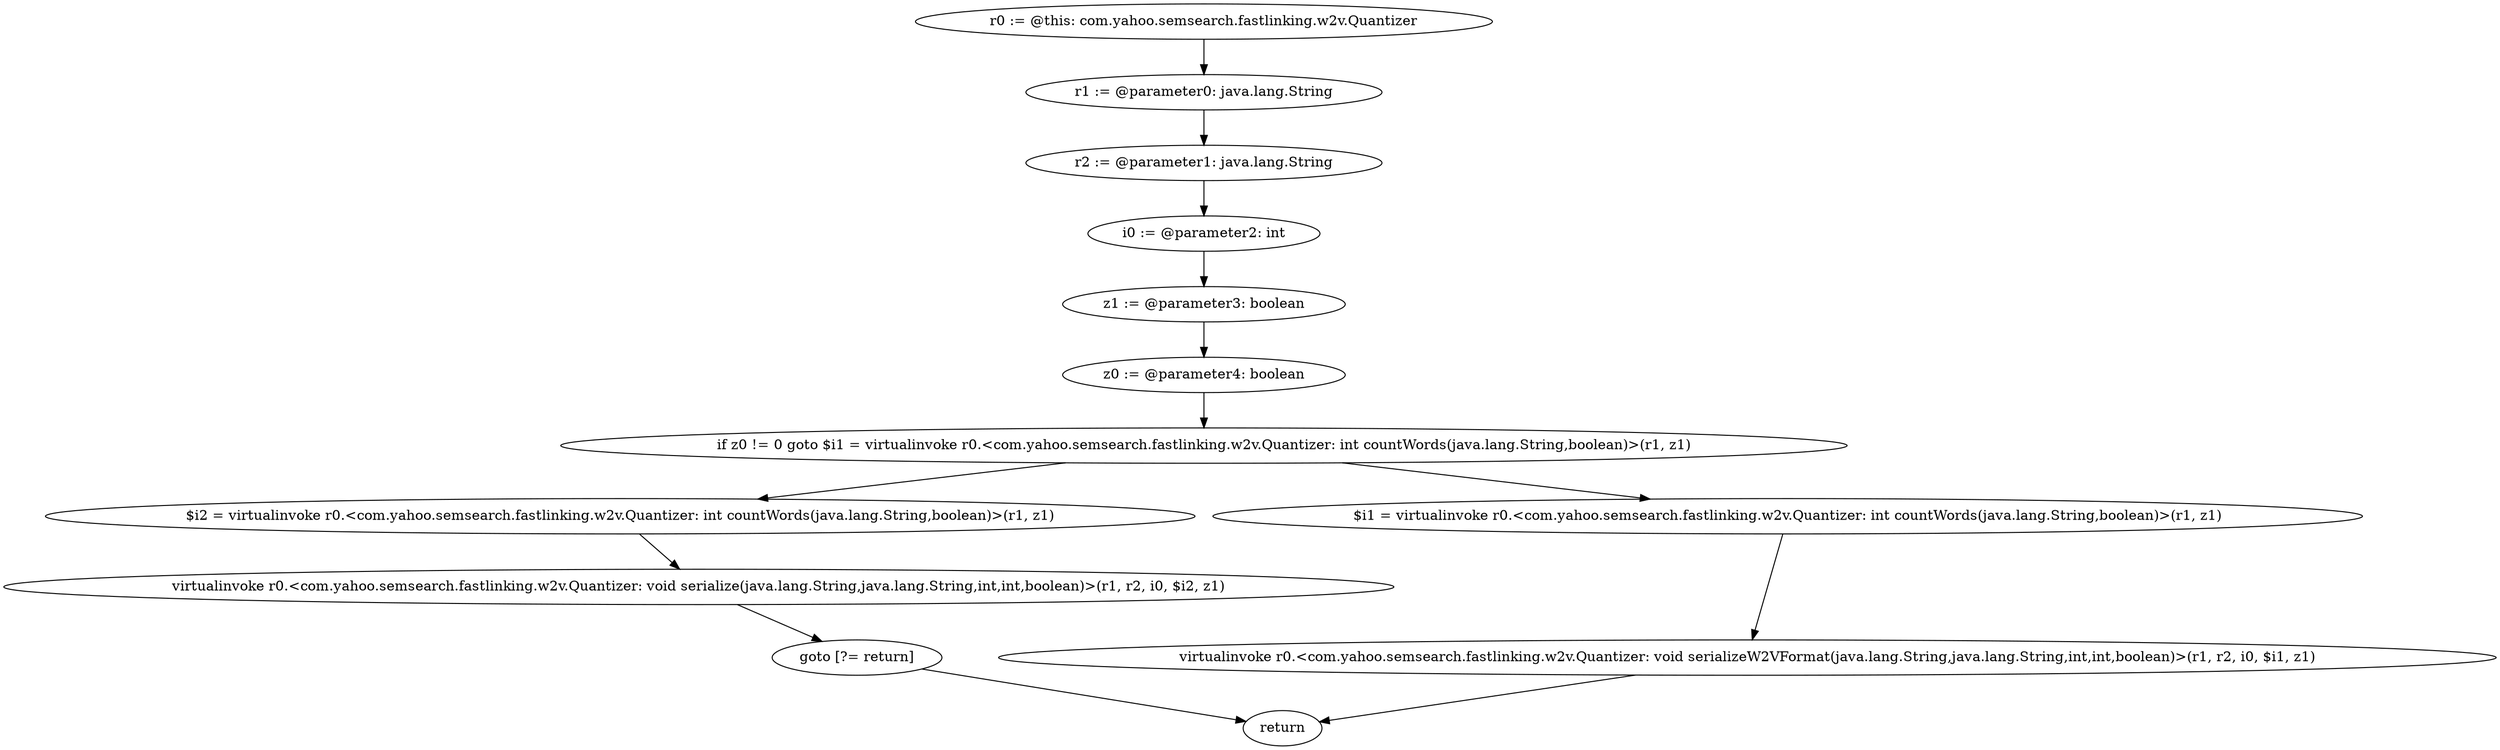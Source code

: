 digraph "unitGraph" {
    "r0 := @this: com.yahoo.semsearch.fastlinking.w2v.Quantizer"
    "r1 := @parameter0: java.lang.String"
    "r2 := @parameter1: java.lang.String"
    "i0 := @parameter2: int"
    "z1 := @parameter3: boolean"
    "z0 := @parameter4: boolean"
    "if z0 != 0 goto $i1 = virtualinvoke r0.<com.yahoo.semsearch.fastlinking.w2v.Quantizer: int countWords(java.lang.String,boolean)>(r1, z1)"
    "$i2 = virtualinvoke r0.<com.yahoo.semsearch.fastlinking.w2v.Quantizer: int countWords(java.lang.String,boolean)>(r1, z1)"
    "virtualinvoke r0.<com.yahoo.semsearch.fastlinking.w2v.Quantizer: void serialize(java.lang.String,java.lang.String,int,int,boolean)>(r1, r2, i0, $i2, z1)"
    "goto [?= return]"
    "$i1 = virtualinvoke r0.<com.yahoo.semsearch.fastlinking.w2v.Quantizer: int countWords(java.lang.String,boolean)>(r1, z1)"
    "virtualinvoke r0.<com.yahoo.semsearch.fastlinking.w2v.Quantizer: void serializeW2VFormat(java.lang.String,java.lang.String,int,int,boolean)>(r1, r2, i0, $i1, z1)"
    "return"
    "r0 := @this: com.yahoo.semsearch.fastlinking.w2v.Quantizer"->"r1 := @parameter0: java.lang.String";
    "r1 := @parameter0: java.lang.String"->"r2 := @parameter1: java.lang.String";
    "r2 := @parameter1: java.lang.String"->"i0 := @parameter2: int";
    "i0 := @parameter2: int"->"z1 := @parameter3: boolean";
    "z1 := @parameter3: boolean"->"z0 := @parameter4: boolean";
    "z0 := @parameter4: boolean"->"if z0 != 0 goto $i1 = virtualinvoke r0.<com.yahoo.semsearch.fastlinking.w2v.Quantizer: int countWords(java.lang.String,boolean)>(r1, z1)";
    "if z0 != 0 goto $i1 = virtualinvoke r0.<com.yahoo.semsearch.fastlinking.w2v.Quantizer: int countWords(java.lang.String,boolean)>(r1, z1)"->"$i2 = virtualinvoke r0.<com.yahoo.semsearch.fastlinking.w2v.Quantizer: int countWords(java.lang.String,boolean)>(r1, z1)";
    "if z0 != 0 goto $i1 = virtualinvoke r0.<com.yahoo.semsearch.fastlinking.w2v.Quantizer: int countWords(java.lang.String,boolean)>(r1, z1)"->"$i1 = virtualinvoke r0.<com.yahoo.semsearch.fastlinking.w2v.Quantizer: int countWords(java.lang.String,boolean)>(r1, z1)";
    "$i2 = virtualinvoke r0.<com.yahoo.semsearch.fastlinking.w2v.Quantizer: int countWords(java.lang.String,boolean)>(r1, z1)"->"virtualinvoke r0.<com.yahoo.semsearch.fastlinking.w2v.Quantizer: void serialize(java.lang.String,java.lang.String,int,int,boolean)>(r1, r2, i0, $i2, z1)";
    "virtualinvoke r0.<com.yahoo.semsearch.fastlinking.w2v.Quantizer: void serialize(java.lang.String,java.lang.String,int,int,boolean)>(r1, r2, i0, $i2, z1)"->"goto [?= return]";
    "goto [?= return]"->"return";
    "$i1 = virtualinvoke r0.<com.yahoo.semsearch.fastlinking.w2v.Quantizer: int countWords(java.lang.String,boolean)>(r1, z1)"->"virtualinvoke r0.<com.yahoo.semsearch.fastlinking.w2v.Quantizer: void serializeW2VFormat(java.lang.String,java.lang.String,int,int,boolean)>(r1, r2, i0, $i1, z1)";
    "virtualinvoke r0.<com.yahoo.semsearch.fastlinking.w2v.Quantizer: void serializeW2VFormat(java.lang.String,java.lang.String,int,int,boolean)>(r1, r2, i0, $i1, z1)"->"return";
}
